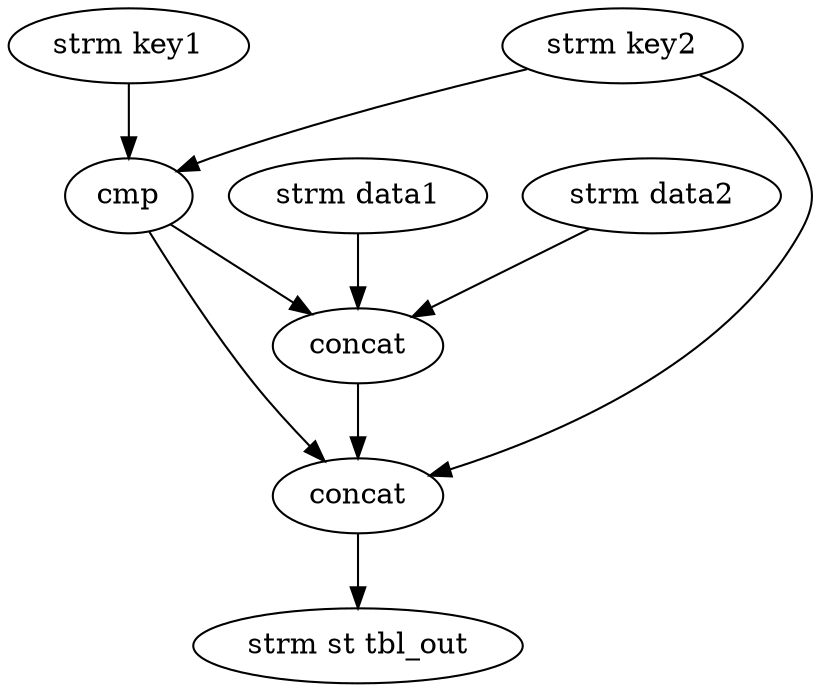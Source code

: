 digraph Streaming_Database_join_stream_join_dataflow {
    
 0 [label = "strm key1"]
 1 [label = "strm key2"]
 2 [label = "strm data1"]
 3 [label = "strm data2"]
 4 [label = "cmp"]
 5 [label = "concat"]
 6 [label = "concat"]
 7 [label = "strm st tbl_out"]
 
 
 0 -> 4
 1 -> 4
 1 -> 6
 2 -> 5
 3 -> 5
 4 -> 5
 //4 -> 0
 //4 -> 1
 4 -> 6
 5 -> 6
 //5 -> 2
 //5 -> 3
 6 -> 7
 
}
